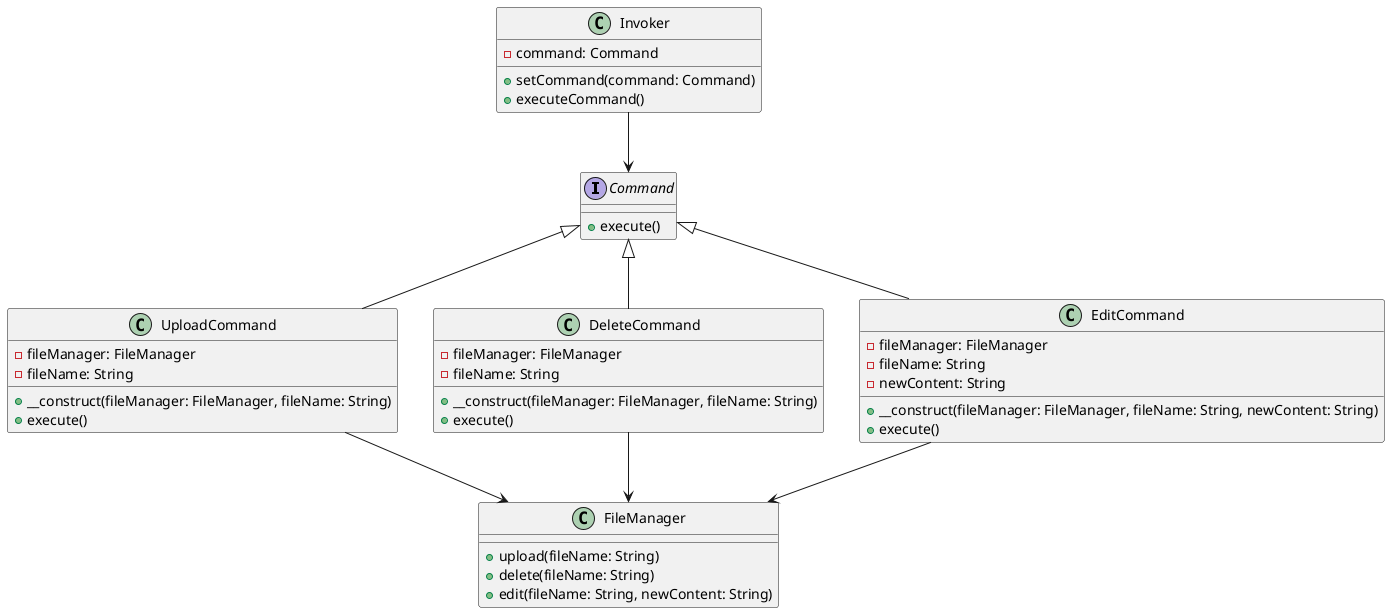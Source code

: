 @startuml
interface Command {
    +execute()
}

class UploadCommand {
    -fileManager: FileManager
    -fileName: String
    +__construct(fileManager: FileManager, fileName: String)
    +execute()
}

class DeleteCommand {
    -fileManager: FileManager
    -fileName: String
    +__construct(fileManager: FileManager, fileName: String)
    +execute()
}

class EditCommand {
    -fileManager: FileManager
    -fileName: String
    -newContent: String
    +__construct(fileManager: FileManager, fileName: String, newContent: String)
    +execute()
}

class FileManager {
    +upload(fileName: String)
    +delete(fileName: String)
    +edit(fileName: String, newContent: String)
}

class Invoker {
    -command: Command
    +setCommand(command: Command)
    +executeCommand()
}

Command <|-- UploadCommand
Command <|-- DeleteCommand
Command <|-- EditCommand
UploadCommand --> FileManager
DeleteCommand --> FileManager
EditCommand --> FileManager
Invoker --> Command
@enduml